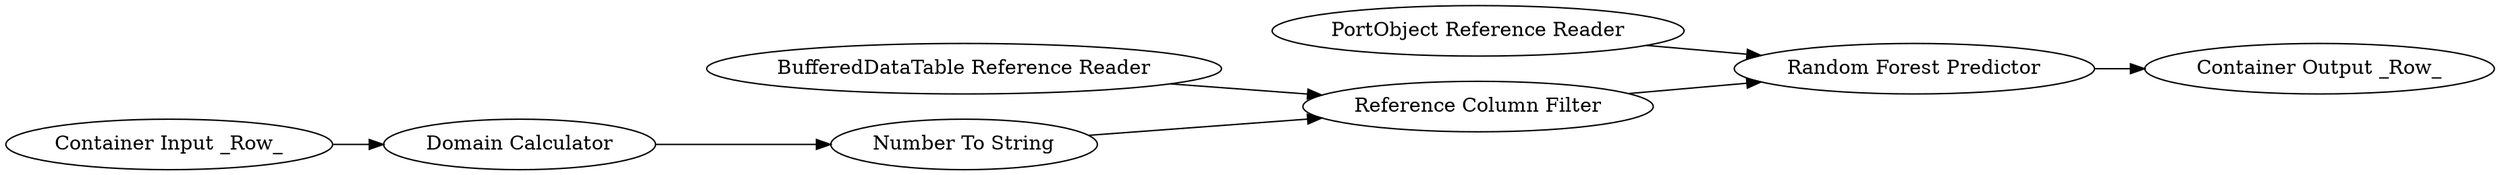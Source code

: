 digraph {
	1451 -> 108
	108 -> 1453
	1452 -> 107
	663 -> 691
	691 -> 108
	107 -> 105
	105 -> 691
	107 [label="Domain Calculator"]
	691 [label="Reference Column Filter"]
	1452 [label="Container Input _Row_"]
	108 [label="Random Forest Predictor"]
	1453 [label="Container Output _Row_"]
	663 [label="BufferedDataTable Reference Reader"]
	105 [label="Number To String"]
	1451 [label="PortObject Reference Reader"]
	rankdir=LR
}
